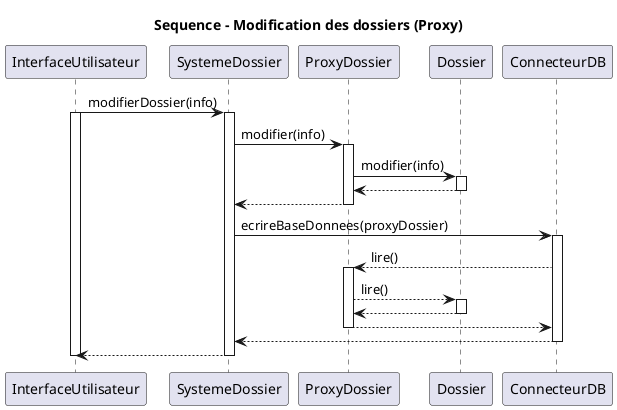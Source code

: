 @startuml sequenceModificationPatient

title Sequence - Modification des dossiers (Proxy)


participant InterfaceUtilisateur as U
participant SystemeDossier as S
participant ProxyDossier as PD
participant Dossier as D
participant ConnecteurDB as DB

U -> S: modifierDossier(info)
activate U
activate S
S -> PD: modifier(info)
activate PD
PD -> D: modifier(info)
activate D
D --> PD
deactivate D
PD --> S
deactivate PD
S -> DB: ecrireBaseDonnees(proxyDossier)
activate DB
DB --> PD: lire()
activate PD
PD --> D: lire()
activate D
D --> PD
deactivate D
PD --> DB
deactivate PD
DB --> S
deactivate DB
S --> U
deactivate S
deactivate U

@enduml

